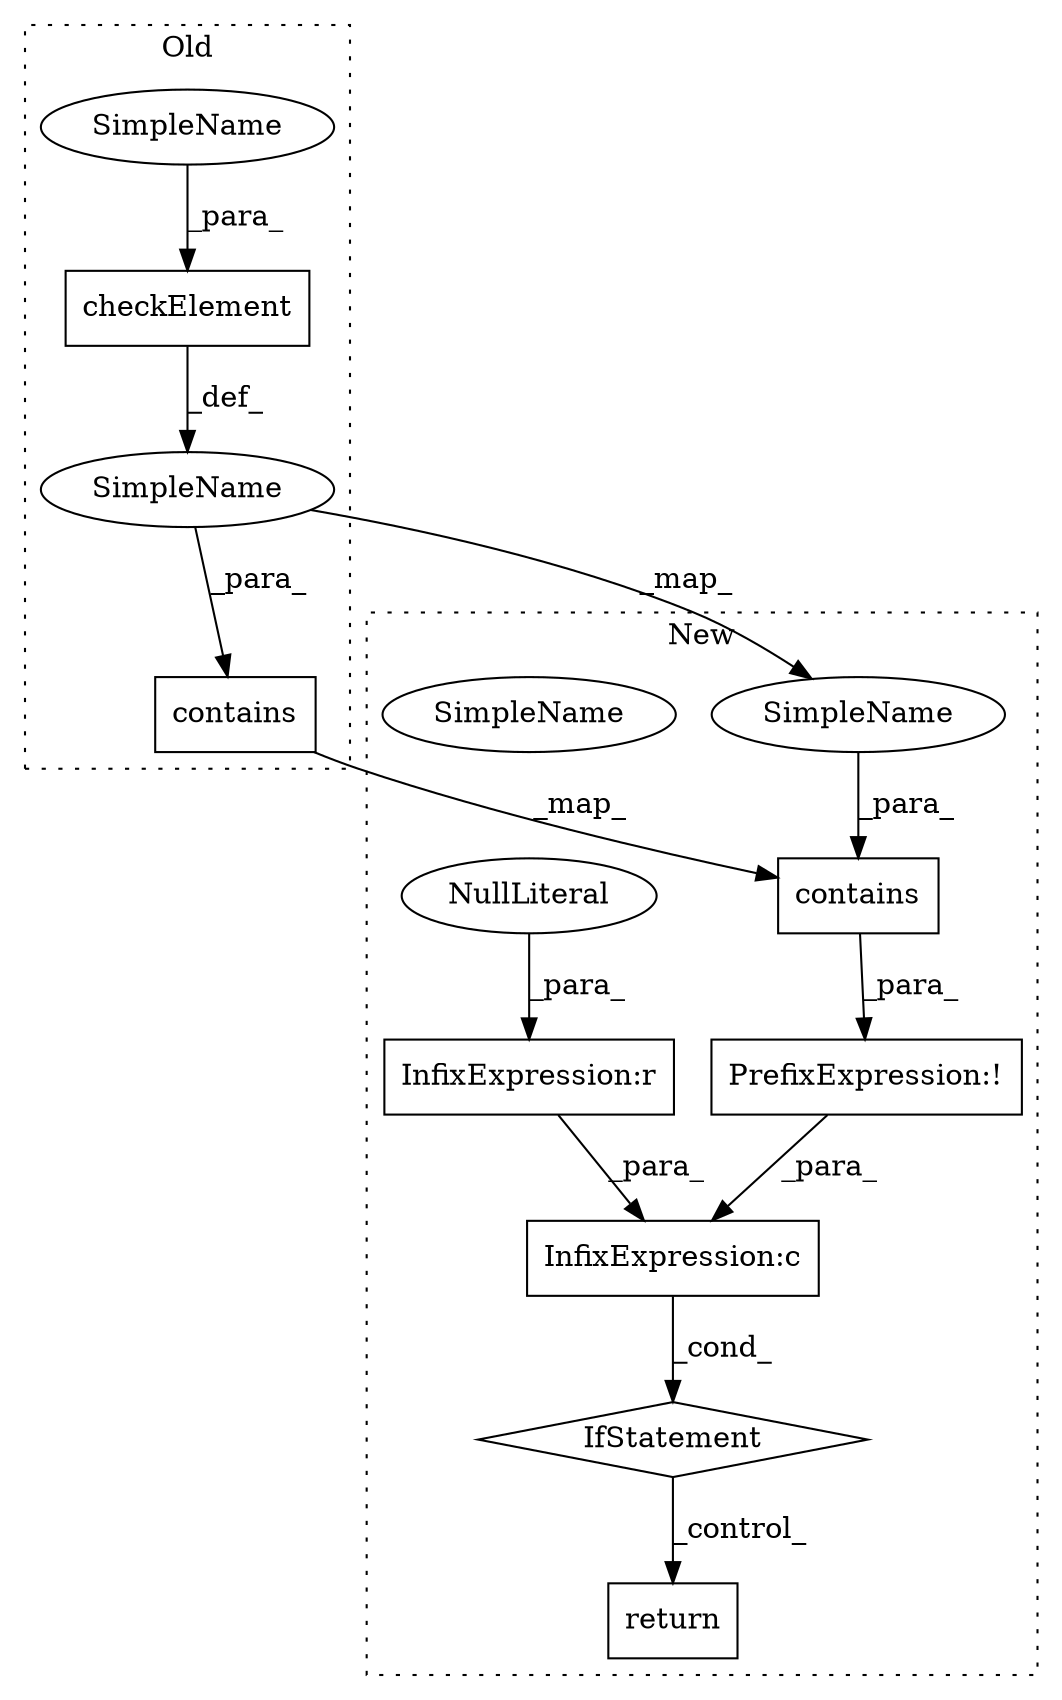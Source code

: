digraph G {
subgraph cluster0 {
1 [label="contains" a="32" s="8145,8155" l="9,1" shape="box"];
3 [label="SimpleName" a="42" s="8099" l="1" shape="ellipse"];
10 [label="checkElement" a="32" s="8103,8123" l="13,1" shape="box"];
13 [label="SimpleName" a="42" s="8116" l="7" shape="ellipse"];
label = "Old";
style="dotted";
}
subgraph cluster1 {
2 [label="contains" a="32" s="9848,9858" l="9,1" shape="box"];
4 [label="SimpleName" a="42" s="9814" l="1" shape="ellipse"];
5 [label="IfStatement" a="25" s="9837,9875" l="4,2" shape="diamond"];
6 [label="return" a="41" s="9887" l="7" shape="box"];
7 [label="PrefixExpression:!" a="38" s="9841" l="1" shape="box"];
8 [label="InfixExpression:r" a="27" s="9867" l="4" shape="box"];
9 [label="NullLiteral" a="33" s="9871" l="4" shape="ellipse"];
11 [label="SimpleName" a="42" s="9431" l="7" shape="ellipse"];
12 [label="InfixExpression:c" a="27" s="9859" l="4" shape="box"];
label = "New";
style="dotted";
}
1 -> 2 [label="_map_"];
2 -> 7 [label="_para_"];
3 -> 1 [label="_para_"];
3 -> 4 [label="_map_"];
4 -> 2 [label="_para_"];
5 -> 6 [label="_control_"];
7 -> 12 [label="_para_"];
8 -> 12 [label="_para_"];
9 -> 8 [label="_para_"];
10 -> 3 [label="_def_"];
12 -> 5 [label="_cond_"];
13 -> 10 [label="_para_"];
}